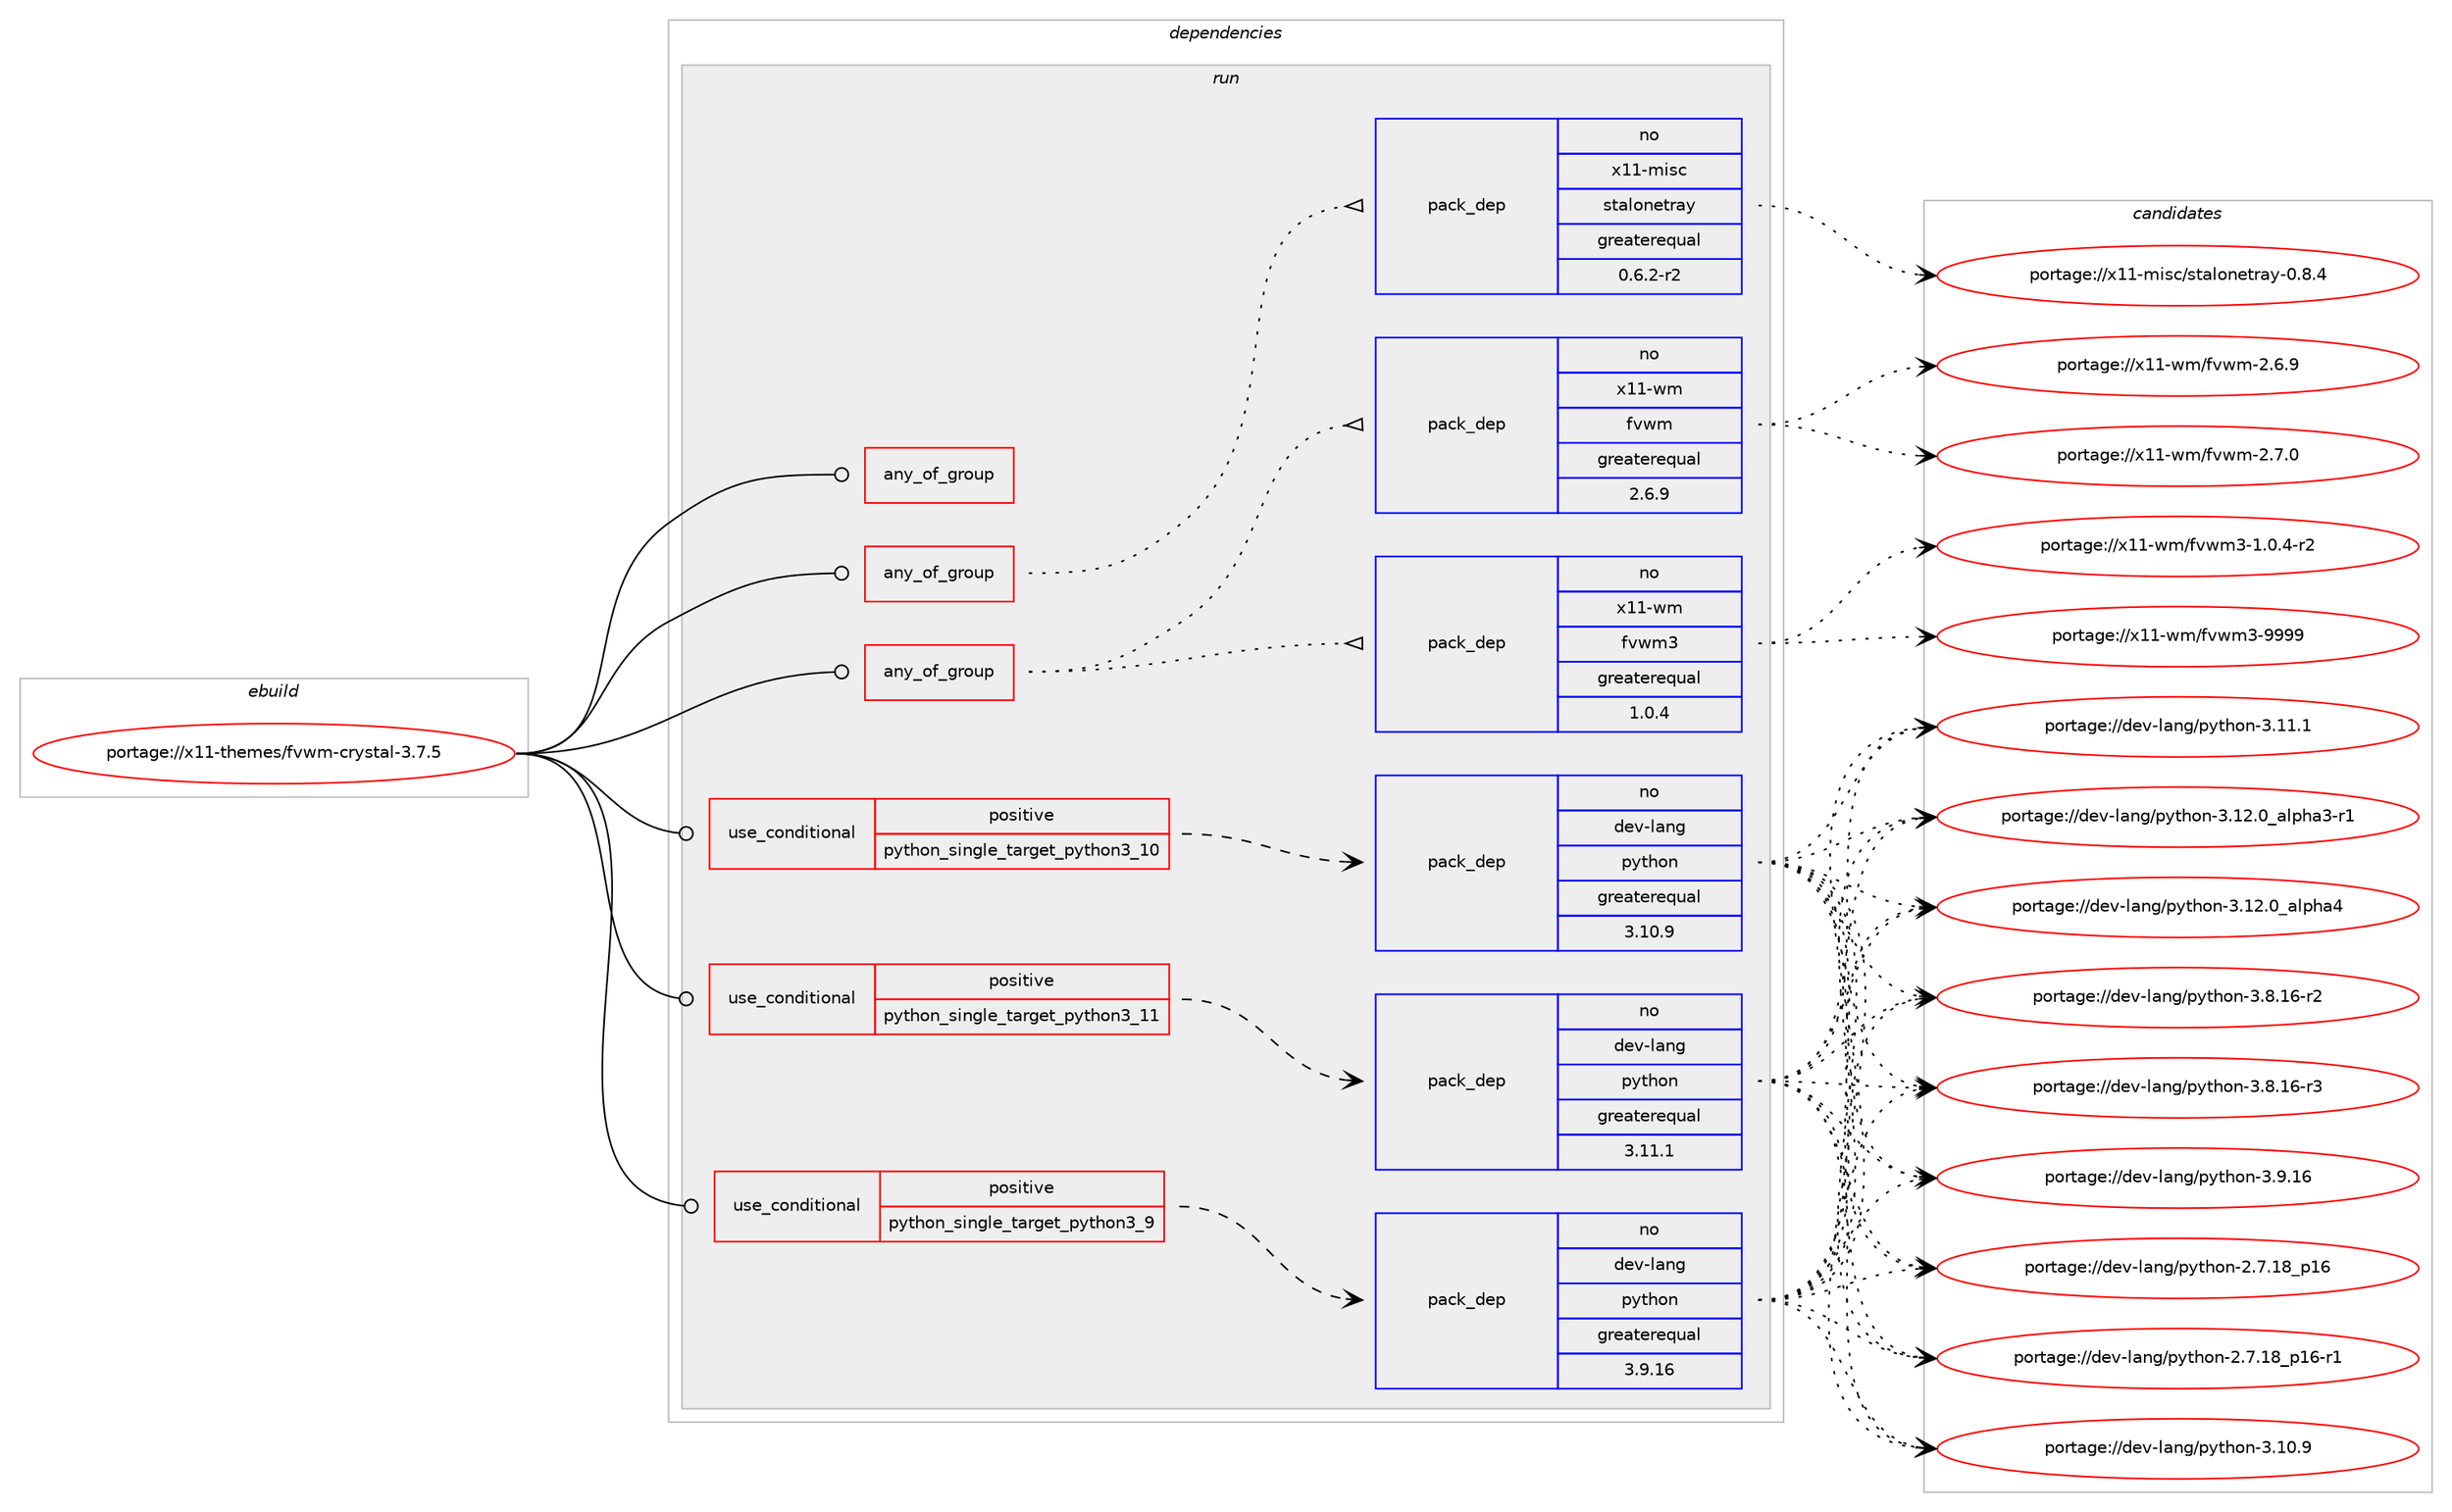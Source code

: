 digraph prolog {

# *************
# Graph options
# *************

newrank=true;
concentrate=true;
compound=true;
graph [rankdir=LR,fontname=Helvetica,fontsize=10,ranksep=1.5];#, ranksep=2.5, nodesep=0.2];
edge  [arrowhead=vee];
node  [fontname=Helvetica,fontsize=10];

# **********
# The ebuild
# **********

subgraph cluster_leftcol {
color=gray;
rank=same;
label=<<i>ebuild</i>>;
id [label="portage://x11-themes/fvwm-crystal-3.7.5", color=red, width=4, href="../x11-themes/fvwm-crystal-3.7.5.svg"];
}

# ****************
# The dependencies
# ****************

subgraph cluster_midcol {
color=gray;
label=<<i>dependencies</i>>;
subgraph cluster_compile {
fillcolor="#eeeeee";
style=filled;
label=<<i>compile</i>>;
}
subgraph cluster_compileandrun {
fillcolor="#eeeeee";
style=filled;
label=<<i>compile and run</i>>;
}
subgraph cluster_run {
fillcolor="#eeeeee";
style=filled;
label=<<i>run</i>>;
subgraph any132 {
dependency10687 [label=<<TABLE BORDER="0" CELLBORDER="1" CELLSPACING="0" CELLPADDING="4"><TR><TD CELLPADDING="10">any_of_group</TD></TR></TABLE>>, shape=none, color=red];# *** BEGIN UNKNOWN DEPENDENCY TYPE (TODO) ***
# dependency10687 -> package_dependency(portage://x11-themes/fvwm-crystal-3.7.5,run,no,x11-misc,hsetroot,none,[,,],[],[])
# *** END UNKNOWN DEPENDENCY TYPE (TODO) ***

# *** BEGIN UNKNOWN DEPENDENCY TYPE (TODO) ***
# dependency10687 -> package_dependency(portage://x11-themes/fvwm-crystal-3.7.5,run,no,media-gfx,feh,none,[,,],[],[])
# *** END UNKNOWN DEPENDENCY TYPE (TODO) ***

}
id:e -> dependency10687:w [weight=20,style="solid",arrowhead="odot"];
subgraph any133 {
dependency10688 [label=<<TABLE BORDER="0" CELLBORDER="1" CELLSPACING="0" CELLPADDING="4"><TR><TD CELLPADDING="10">any_of_group</TD></TR></TABLE>>, shape=none, color=red];subgraph pack3975 {
dependency10689 [label=<<TABLE BORDER="0" CELLBORDER="1" CELLSPACING="0" CELLPADDING="4" WIDTH="220"><TR><TD ROWSPAN="6" CELLPADDING="30">pack_dep</TD></TR><TR><TD WIDTH="110">no</TD></TR><TR><TD>x11-misc</TD></TR><TR><TD>stalonetray</TD></TR><TR><TD>greaterequal</TD></TR><TR><TD>0.6.2-r2</TD></TR></TABLE>>, shape=none, color=blue];
}
dependency10688:e -> dependency10689:w [weight=20,style="dotted",arrowhead="oinv"];
# *** BEGIN UNKNOWN DEPENDENCY TYPE (TODO) ***
# dependency10688 -> package_dependency(portage://x11-themes/fvwm-crystal-3.7.5,run,no,x11-misc,trayer,none,[,,],[],[])
# *** END UNKNOWN DEPENDENCY TYPE (TODO) ***

}
id:e -> dependency10688:w [weight=20,style="solid",arrowhead="odot"];
subgraph any134 {
dependency10690 [label=<<TABLE BORDER="0" CELLBORDER="1" CELLSPACING="0" CELLPADDING="4"><TR><TD CELLPADDING="10">any_of_group</TD></TR></TABLE>>, shape=none, color=red];subgraph pack3976 {
dependency10691 [label=<<TABLE BORDER="0" CELLBORDER="1" CELLSPACING="0" CELLPADDING="4" WIDTH="220"><TR><TD ROWSPAN="6" CELLPADDING="30">pack_dep</TD></TR><TR><TD WIDTH="110">no</TD></TR><TR><TD>x11-wm</TD></TR><TR><TD>fvwm3</TD></TR><TR><TD>greaterequal</TD></TR><TR><TD>1.0.4</TD></TR></TABLE>>, shape=none, color=blue];
}
dependency10690:e -> dependency10691:w [weight=20,style="dotted",arrowhead="oinv"];
subgraph pack3977 {
dependency10692 [label=<<TABLE BORDER="0" CELLBORDER="1" CELLSPACING="0" CELLPADDING="4" WIDTH="220"><TR><TD ROWSPAN="6" CELLPADDING="30">pack_dep</TD></TR><TR><TD WIDTH="110">no</TD></TR><TR><TD>x11-wm</TD></TR><TR><TD>fvwm</TD></TR><TR><TD>greaterequal</TD></TR><TR><TD>2.6.9</TD></TR></TABLE>>, shape=none, color=blue];
}
dependency10690:e -> dependency10692:w [weight=20,style="dotted",arrowhead="oinv"];
}
id:e -> dependency10690:w [weight=20,style="solid",arrowhead="odot"];
subgraph cond6572 {
dependency10693 [label=<<TABLE BORDER="0" CELLBORDER="1" CELLSPACING="0" CELLPADDING="4"><TR><TD ROWSPAN="3" CELLPADDING="10">use_conditional</TD></TR><TR><TD>positive</TD></TR><TR><TD>python_single_target_python3_10</TD></TR></TABLE>>, shape=none, color=red];
subgraph pack3978 {
dependency10694 [label=<<TABLE BORDER="0" CELLBORDER="1" CELLSPACING="0" CELLPADDING="4" WIDTH="220"><TR><TD ROWSPAN="6" CELLPADDING="30">pack_dep</TD></TR><TR><TD WIDTH="110">no</TD></TR><TR><TD>dev-lang</TD></TR><TR><TD>python</TD></TR><TR><TD>greaterequal</TD></TR><TR><TD>3.10.9</TD></TR></TABLE>>, shape=none, color=blue];
}
dependency10693:e -> dependency10694:w [weight=20,style="dashed",arrowhead="vee"];
}
id:e -> dependency10693:w [weight=20,style="solid",arrowhead="odot"];
subgraph cond6573 {
dependency10695 [label=<<TABLE BORDER="0" CELLBORDER="1" CELLSPACING="0" CELLPADDING="4"><TR><TD ROWSPAN="3" CELLPADDING="10">use_conditional</TD></TR><TR><TD>positive</TD></TR><TR><TD>python_single_target_python3_11</TD></TR></TABLE>>, shape=none, color=red];
subgraph pack3979 {
dependency10696 [label=<<TABLE BORDER="0" CELLBORDER="1" CELLSPACING="0" CELLPADDING="4" WIDTH="220"><TR><TD ROWSPAN="6" CELLPADDING="30">pack_dep</TD></TR><TR><TD WIDTH="110">no</TD></TR><TR><TD>dev-lang</TD></TR><TR><TD>python</TD></TR><TR><TD>greaterequal</TD></TR><TR><TD>3.11.1</TD></TR></TABLE>>, shape=none, color=blue];
}
dependency10695:e -> dependency10696:w [weight=20,style="dashed",arrowhead="vee"];
}
id:e -> dependency10695:w [weight=20,style="solid",arrowhead="odot"];
subgraph cond6574 {
dependency10697 [label=<<TABLE BORDER="0" CELLBORDER="1" CELLSPACING="0" CELLPADDING="4"><TR><TD ROWSPAN="3" CELLPADDING="10">use_conditional</TD></TR><TR><TD>positive</TD></TR><TR><TD>python_single_target_python3_9</TD></TR></TABLE>>, shape=none, color=red];
subgraph pack3980 {
dependency10698 [label=<<TABLE BORDER="0" CELLBORDER="1" CELLSPACING="0" CELLPADDING="4" WIDTH="220"><TR><TD ROWSPAN="6" CELLPADDING="30">pack_dep</TD></TR><TR><TD WIDTH="110">no</TD></TR><TR><TD>dev-lang</TD></TR><TR><TD>python</TD></TR><TR><TD>greaterequal</TD></TR><TR><TD>3.9.16</TD></TR></TABLE>>, shape=none, color=blue];
}
dependency10697:e -> dependency10698:w [weight=20,style="dashed",arrowhead="vee"];
}
id:e -> dependency10697:w [weight=20,style="solid",arrowhead="odot"];
# *** BEGIN UNKNOWN DEPENDENCY TYPE (TODO) ***
# id -> package_dependency(portage://x11-themes/fvwm-crystal-3.7.5,run,no,acct-group,fvwm-crystal,none,[,,],[],[])
# *** END UNKNOWN DEPENDENCY TYPE (TODO) ***

# *** BEGIN UNKNOWN DEPENDENCY TYPE (TODO) ***
# id -> package_dependency(portage://x11-themes/fvwm-crystal-3.7.5,run,no,app-alternatives,awk,none,[,,],[],[])
# *** END UNKNOWN DEPENDENCY TYPE (TODO) ***

# *** BEGIN UNKNOWN DEPENDENCY TYPE (TODO) ***
# id -> package_dependency(portage://x11-themes/fvwm-crystal-3.7.5,run,no,media-sound,alsa-utils,none,[,,],[],[])
# *** END UNKNOWN DEPENDENCY TYPE (TODO) ***

# *** BEGIN UNKNOWN DEPENDENCY TYPE (TODO) ***
# id -> package_dependency(portage://x11-themes/fvwm-crystal-3.7.5,run,no,sys-apps,sed,none,[,,],[],[])
# *** END UNKNOWN DEPENDENCY TYPE (TODO) ***

# *** BEGIN UNKNOWN DEPENDENCY TYPE (TODO) ***
# id -> package_dependency(portage://x11-themes/fvwm-crystal-3.7.5,run,no,sys-devel,bc,none,[,,],[],[])
# *** END UNKNOWN DEPENDENCY TYPE (TODO) ***

# *** BEGIN UNKNOWN DEPENDENCY TYPE (TODO) ***
# id -> package_dependency(portage://x11-themes/fvwm-crystal-3.7.5,run,no,virtual,imagemagick-tools,none,[,,],[],[])
# *** END UNKNOWN DEPENDENCY TYPE (TODO) ***

# *** BEGIN UNKNOWN DEPENDENCY TYPE (TODO) ***
# id -> package_dependency(portage://x11-themes/fvwm-crystal-3.7.5,run,no,x11-apps,xwd,none,[,,],[],[])
# *** END UNKNOWN DEPENDENCY TYPE (TODO) ***

}
}

# **************
# The candidates
# **************

subgraph cluster_choices {
rank=same;
color=gray;
label=<<i>candidates</i>>;

subgraph choice3975 {
color=black;
nodesep=1;
choice12049494510910511599471151169710811111010111611497121454846564652 [label="portage://x11-misc/stalonetray-0.8.4", color=red, width=4,href="../x11-misc/stalonetray-0.8.4.svg"];
dependency10689:e -> choice12049494510910511599471151169710811111010111611497121454846564652:w [style=dotted,weight="100"];
}
subgraph choice3976 {
color=black;
nodesep=1;
choice12049494511910947102118119109514549464846524511450 [label="portage://x11-wm/fvwm3-1.0.4-r2", color=red, width=4,href="../x11-wm/fvwm3-1.0.4-r2.svg"];
choice12049494511910947102118119109514557575757 [label="portage://x11-wm/fvwm3-9999", color=red, width=4,href="../x11-wm/fvwm3-9999.svg"];
dependency10691:e -> choice12049494511910947102118119109514549464846524511450:w [style=dotted,weight="100"];
dependency10691:e -> choice12049494511910947102118119109514557575757:w [style=dotted,weight="100"];
}
subgraph choice3977 {
color=black;
nodesep=1;
choice12049494511910947102118119109455046544657 [label="portage://x11-wm/fvwm-2.6.9", color=red, width=4,href="../x11-wm/fvwm-2.6.9.svg"];
choice12049494511910947102118119109455046554648 [label="portage://x11-wm/fvwm-2.7.0", color=red, width=4,href="../x11-wm/fvwm-2.7.0.svg"];
dependency10692:e -> choice12049494511910947102118119109455046544657:w [style=dotted,weight="100"];
dependency10692:e -> choice12049494511910947102118119109455046554648:w [style=dotted,weight="100"];
}
subgraph choice3978 {
color=black;
nodesep=1;
choice10010111845108971101034711212111610411111045504655464956951124954 [label="portage://dev-lang/python-2.7.18_p16", color=red, width=4,href="../dev-lang/python-2.7.18_p16.svg"];
choice100101118451089711010347112121116104111110455046554649569511249544511449 [label="portage://dev-lang/python-2.7.18_p16-r1", color=red, width=4,href="../dev-lang/python-2.7.18_p16-r1.svg"];
choice10010111845108971101034711212111610411111045514649484657 [label="portage://dev-lang/python-3.10.9", color=red, width=4,href="../dev-lang/python-3.10.9.svg"];
choice10010111845108971101034711212111610411111045514649494649 [label="portage://dev-lang/python-3.11.1", color=red, width=4,href="../dev-lang/python-3.11.1.svg"];
choice10010111845108971101034711212111610411111045514649504648959710811210497514511449 [label="portage://dev-lang/python-3.12.0_alpha3-r1", color=red, width=4,href="../dev-lang/python-3.12.0_alpha3-r1.svg"];
choice1001011184510897110103471121211161041111104551464950464895971081121049752 [label="portage://dev-lang/python-3.12.0_alpha4", color=red, width=4,href="../dev-lang/python-3.12.0_alpha4.svg"];
choice100101118451089711010347112121116104111110455146564649544511450 [label="portage://dev-lang/python-3.8.16-r2", color=red, width=4,href="../dev-lang/python-3.8.16-r2.svg"];
choice100101118451089711010347112121116104111110455146564649544511451 [label="portage://dev-lang/python-3.8.16-r3", color=red, width=4,href="../dev-lang/python-3.8.16-r3.svg"];
choice10010111845108971101034711212111610411111045514657464954 [label="portage://dev-lang/python-3.9.16", color=red, width=4,href="../dev-lang/python-3.9.16.svg"];
dependency10694:e -> choice10010111845108971101034711212111610411111045504655464956951124954:w [style=dotted,weight="100"];
dependency10694:e -> choice100101118451089711010347112121116104111110455046554649569511249544511449:w [style=dotted,weight="100"];
dependency10694:e -> choice10010111845108971101034711212111610411111045514649484657:w [style=dotted,weight="100"];
dependency10694:e -> choice10010111845108971101034711212111610411111045514649494649:w [style=dotted,weight="100"];
dependency10694:e -> choice10010111845108971101034711212111610411111045514649504648959710811210497514511449:w [style=dotted,weight="100"];
dependency10694:e -> choice1001011184510897110103471121211161041111104551464950464895971081121049752:w [style=dotted,weight="100"];
dependency10694:e -> choice100101118451089711010347112121116104111110455146564649544511450:w [style=dotted,weight="100"];
dependency10694:e -> choice100101118451089711010347112121116104111110455146564649544511451:w [style=dotted,weight="100"];
dependency10694:e -> choice10010111845108971101034711212111610411111045514657464954:w [style=dotted,weight="100"];
}
subgraph choice3979 {
color=black;
nodesep=1;
choice10010111845108971101034711212111610411111045504655464956951124954 [label="portage://dev-lang/python-2.7.18_p16", color=red, width=4,href="../dev-lang/python-2.7.18_p16.svg"];
choice100101118451089711010347112121116104111110455046554649569511249544511449 [label="portage://dev-lang/python-2.7.18_p16-r1", color=red, width=4,href="../dev-lang/python-2.7.18_p16-r1.svg"];
choice10010111845108971101034711212111610411111045514649484657 [label="portage://dev-lang/python-3.10.9", color=red, width=4,href="../dev-lang/python-3.10.9.svg"];
choice10010111845108971101034711212111610411111045514649494649 [label="portage://dev-lang/python-3.11.1", color=red, width=4,href="../dev-lang/python-3.11.1.svg"];
choice10010111845108971101034711212111610411111045514649504648959710811210497514511449 [label="portage://dev-lang/python-3.12.0_alpha3-r1", color=red, width=4,href="../dev-lang/python-3.12.0_alpha3-r1.svg"];
choice1001011184510897110103471121211161041111104551464950464895971081121049752 [label="portage://dev-lang/python-3.12.0_alpha4", color=red, width=4,href="../dev-lang/python-3.12.0_alpha4.svg"];
choice100101118451089711010347112121116104111110455146564649544511450 [label="portage://dev-lang/python-3.8.16-r2", color=red, width=4,href="../dev-lang/python-3.8.16-r2.svg"];
choice100101118451089711010347112121116104111110455146564649544511451 [label="portage://dev-lang/python-3.8.16-r3", color=red, width=4,href="../dev-lang/python-3.8.16-r3.svg"];
choice10010111845108971101034711212111610411111045514657464954 [label="portage://dev-lang/python-3.9.16", color=red, width=4,href="../dev-lang/python-3.9.16.svg"];
dependency10696:e -> choice10010111845108971101034711212111610411111045504655464956951124954:w [style=dotted,weight="100"];
dependency10696:e -> choice100101118451089711010347112121116104111110455046554649569511249544511449:w [style=dotted,weight="100"];
dependency10696:e -> choice10010111845108971101034711212111610411111045514649484657:w [style=dotted,weight="100"];
dependency10696:e -> choice10010111845108971101034711212111610411111045514649494649:w [style=dotted,weight="100"];
dependency10696:e -> choice10010111845108971101034711212111610411111045514649504648959710811210497514511449:w [style=dotted,weight="100"];
dependency10696:e -> choice1001011184510897110103471121211161041111104551464950464895971081121049752:w [style=dotted,weight="100"];
dependency10696:e -> choice100101118451089711010347112121116104111110455146564649544511450:w [style=dotted,weight="100"];
dependency10696:e -> choice100101118451089711010347112121116104111110455146564649544511451:w [style=dotted,weight="100"];
dependency10696:e -> choice10010111845108971101034711212111610411111045514657464954:w [style=dotted,weight="100"];
}
subgraph choice3980 {
color=black;
nodesep=1;
choice10010111845108971101034711212111610411111045504655464956951124954 [label="portage://dev-lang/python-2.7.18_p16", color=red, width=4,href="../dev-lang/python-2.7.18_p16.svg"];
choice100101118451089711010347112121116104111110455046554649569511249544511449 [label="portage://dev-lang/python-2.7.18_p16-r1", color=red, width=4,href="../dev-lang/python-2.7.18_p16-r1.svg"];
choice10010111845108971101034711212111610411111045514649484657 [label="portage://dev-lang/python-3.10.9", color=red, width=4,href="../dev-lang/python-3.10.9.svg"];
choice10010111845108971101034711212111610411111045514649494649 [label="portage://dev-lang/python-3.11.1", color=red, width=4,href="../dev-lang/python-3.11.1.svg"];
choice10010111845108971101034711212111610411111045514649504648959710811210497514511449 [label="portage://dev-lang/python-3.12.0_alpha3-r1", color=red, width=4,href="../dev-lang/python-3.12.0_alpha3-r1.svg"];
choice1001011184510897110103471121211161041111104551464950464895971081121049752 [label="portage://dev-lang/python-3.12.0_alpha4", color=red, width=4,href="../dev-lang/python-3.12.0_alpha4.svg"];
choice100101118451089711010347112121116104111110455146564649544511450 [label="portage://dev-lang/python-3.8.16-r2", color=red, width=4,href="../dev-lang/python-3.8.16-r2.svg"];
choice100101118451089711010347112121116104111110455146564649544511451 [label="portage://dev-lang/python-3.8.16-r3", color=red, width=4,href="../dev-lang/python-3.8.16-r3.svg"];
choice10010111845108971101034711212111610411111045514657464954 [label="portage://dev-lang/python-3.9.16", color=red, width=4,href="../dev-lang/python-3.9.16.svg"];
dependency10698:e -> choice10010111845108971101034711212111610411111045504655464956951124954:w [style=dotted,weight="100"];
dependency10698:e -> choice100101118451089711010347112121116104111110455046554649569511249544511449:w [style=dotted,weight="100"];
dependency10698:e -> choice10010111845108971101034711212111610411111045514649484657:w [style=dotted,weight="100"];
dependency10698:e -> choice10010111845108971101034711212111610411111045514649494649:w [style=dotted,weight="100"];
dependency10698:e -> choice10010111845108971101034711212111610411111045514649504648959710811210497514511449:w [style=dotted,weight="100"];
dependency10698:e -> choice1001011184510897110103471121211161041111104551464950464895971081121049752:w [style=dotted,weight="100"];
dependency10698:e -> choice100101118451089711010347112121116104111110455146564649544511450:w [style=dotted,weight="100"];
dependency10698:e -> choice100101118451089711010347112121116104111110455146564649544511451:w [style=dotted,weight="100"];
dependency10698:e -> choice10010111845108971101034711212111610411111045514657464954:w [style=dotted,weight="100"];
}
}

}
